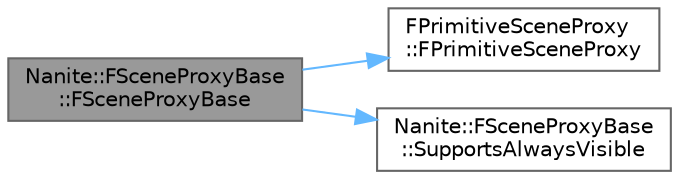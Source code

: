 digraph "Nanite::FSceneProxyBase::FSceneProxyBase"
{
 // INTERACTIVE_SVG=YES
 // LATEX_PDF_SIZE
  bgcolor="transparent";
  edge [fontname=Helvetica,fontsize=10,labelfontname=Helvetica,labelfontsize=10];
  node [fontname=Helvetica,fontsize=10,shape=box,height=0.2,width=0.4];
  rankdir="LR";
  Node1 [id="Node000001",label="Nanite::FSceneProxyBase\l::FSceneProxyBase",height=0.2,width=0.4,color="gray40", fillcolor="grey60", style="filled", fontcolor="black",tooltip=" "];
  Node1 -> Node2 [id="edge1_Node000001_Node000002",color="steelblue1",style="solid",tooltip=" "];
  Node2 [id="Node000002",label="FPrimitiveSceneProxy\l::FPrimitiveSceneProxy",height=0.2,width=0.4,color="grey40", fillcolor="white", style="filled",URL="$d4/de9/classFPrimitiveSceneProxy.html#a1643a5809729ee6f3f5eb1b6933bd212",tooltip="Initialization constructor."];
  Node1 -> Node3 [id="edge2_Node000001_Node000003",color="steelblue1",style="solid",tooltip=" "];
  Node3 [id="Node000003",label="Nanite::FSceneProxyBase\l::SupportsAlwaysVisible",height=0.2,width=0.4,color="grey40", fillcolor="white", style="filled",URL="$dd/d53/classNanite_1_1FSceneProxyBase.html#a1477dd8b64b5c29fba32243a0b44c1ac",tooltip=" "];
}
